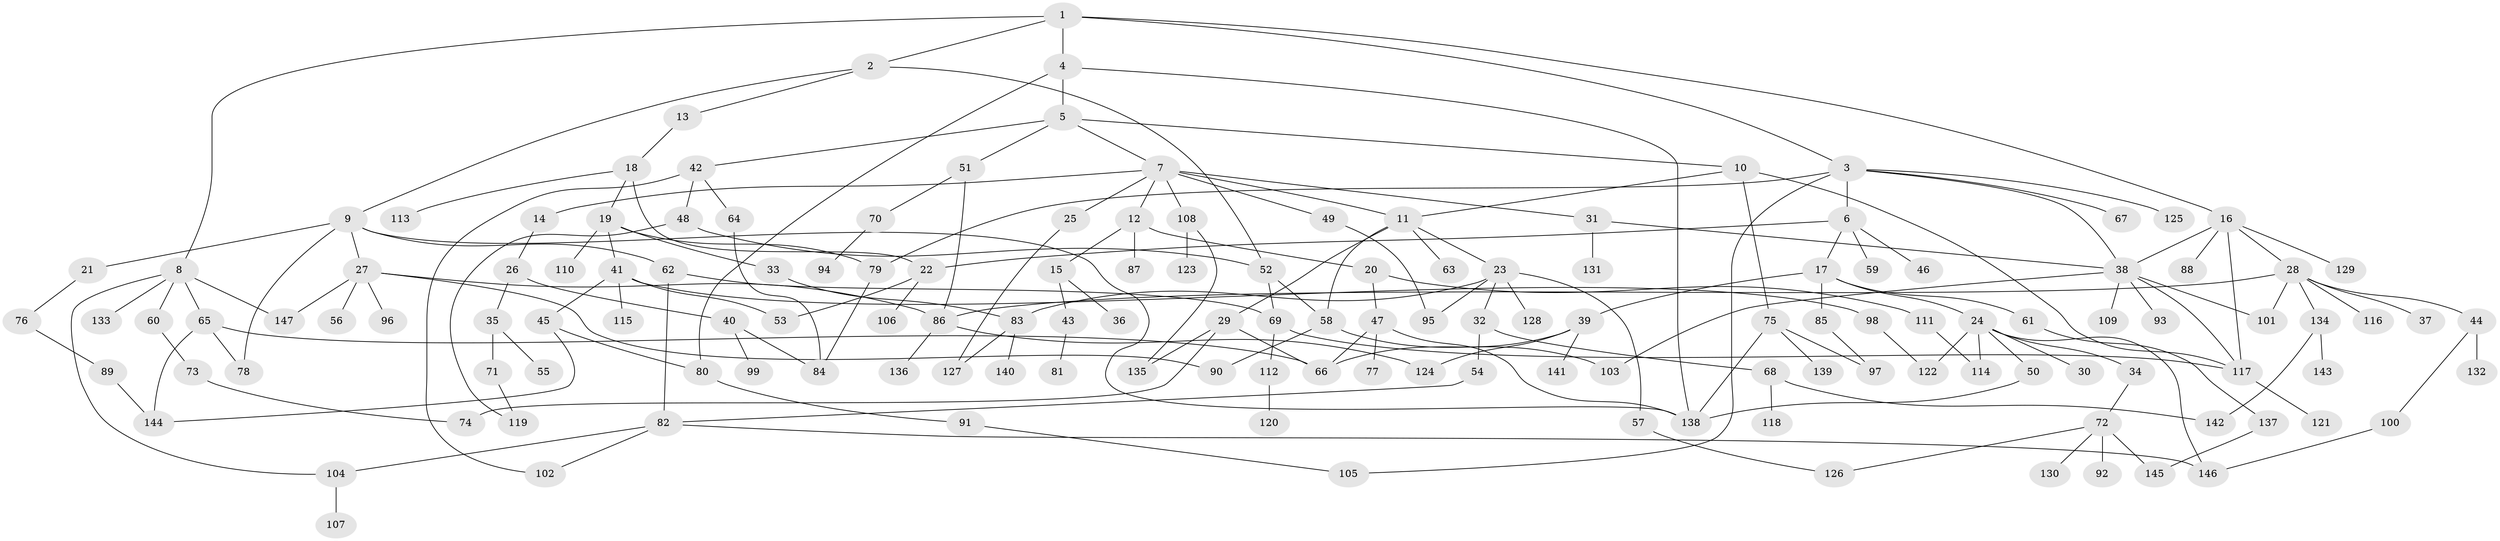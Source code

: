 // coarse degree distribution, {7: 0.06666666666666667, 10: 0.044444444444444446, 9: 0.022222222222222223, 6: 0.1111111111111111, 3: 0.26666666666666666, 5: 0.1111111111111111, 1: 0.06666666666666667, 4: 0.044444444444444446, 2: 0.26666666666666666}
// Generated by graph-tools (version 1.1) at 2025/49/03/04/25 22:49:05]
// undirected, 147 vertices, 196 edges
graph export_dot {
  node [color=gray90,style=filled];
  1;
  2;
  3;
  4;
  5;
  6;
  7;
  8;
  9;
  10;
  11;
  12;
  13;
  14;
  15;
  16;
  17;
  18;
  19;
  20;
  21;
  22;
  23;
  24;
  25;
  26;
  27;
  28;
  29;
  30;
  31;
  32;
  33;
  34;
  35;
  36;
  37;
  38;
  39;
  40;
  41;
  42;
  43;
  44;
  45;
  46;
  47;
  48;
  49;
  50;
  51;
  52;
  53;
  54;
  55;
  56;
  57;
  58;
  59;
  60;
  61;
  62;
  63;
  64;
  65;
  66;
  67;
  68;
  69;
  70;
  71;
  72;
  73;
  74;
  75;
  76;
  77;
  78;
  79;
  80;
  81;
  82;
  83;
  84;
  85;
  86;
  87;
  88;
  89;
  90;
  91;
  92;
  93;
  94;
  95;
  96;
  97;
  98;
  99;
  100;
  101;
  102;
  103;
  104;
  105;
  106;
  107;
  108;
  109;
  110;
  111;
  112;
  113;
  114;
  115;
  116;
  117;
  118;
  119;
  120;
  121;
  122;
  123;
  124;
  125;
  126;
  127;
  128;
  129;
  130;
  131;
  132;
  133;
  134;
  135;
  136;
  137;
  138;
  139;
  140;
  141;
  142;
  143;
  144;
  145;
  146;
  147;
  1 -- 2;
  1 -- 3;
  1 -- 4;
  1 -- 8;
  1 -- 16;
  2 -- 9;
  2 -- 13;
  2 -- 52;
  3 -- 6;
  3 -- 67;
  3 -- 105;
  3 -- 125;
  3 -- 79;
  3 -- 38;
  4 -- 5;
  4 -- 138;
  4 -- 80;
  5 -- 7;
  5 -- 10;
  5 -- 42;
  5 -- 51;
  6 -- 17;
  6 -- 22;
  6 -- 46;
  6 -- 59;
  7 -- 11;
  7 -- 12;
  7 -- 14;
  7 -- 25;
  7 -- 31;
  7 -- 49;
  7 -- 108;
  8 -- 60;
  8 -- 65;
  8 -- 133;
  8 -- 147;
  8 -- 104;
  9 -- 21;
  9 -- 27;
  9 -- 62;
  9 -- 78;
  9 -- 138;
  10 -- 75;
  10 -- 117;
  10 -- 11;
  11 -- 23;
  11 -- 29;
  11 -- 63;
  11 -- 58;
  12 -- 15;
  12 -- 20;
  12 -- 87;
  13 -- 18;
  14 -- 26;
  15 -- 36;
  15 -- 43;
  16 -- 28;
  16 -- 38;
  16 -- 88;
  16 -- 129;
  16 -- 117;
  17 -- 24;
  17 -- 39;
  17 -- 61;
  17 -- 85;
  18 -- 19;
  18 -- 113;
  18 -- 22;
  19 -- 33;
  19 -- 41;
  19 -- 79;
  19 -- 110;
  20 -- 47;
  20 -- 111;
  21 -- 76;
  22 -- 106;
  22 -- 53;
  23 -- 32;
  23 -- 57;
  23 -- 83;
  23 -- 128;
  23 -- 95;
  24 -- 30;
  24 -- 34;
  24 -- 50;
  24 -- 114;
  24 -- 122;
  24 -- 146;
  25 -- 127;
  26 -- 35;
  26 -- 40;
  27 -- 56;
  27 -- 90;
  27 -- 96;
  27 -- 147;
  27 -- 86;
  28 -- 37;
  28 -- 44;
  28 -- 116;
  28 -- 134;
  28 -- 101;
  28 -- 86;
  29 -- 66;
  29 -- 74;
  29 -- 135;
  31 -- 131;
  31 -- 38;
  32 -- 54;
  32 -- 68;
  33 -- 83;
  34 -- 72;
  35 -- 55;
  35 -- 71;
  38 -- 93;
  38 -- 101;
  38 -- 103;
  38 -- 109;
  38 -- 117;
  39 -- 66;
  39 -- 141;
  39 -- 124;
  40 -- 99;
  40 -- 84;
  41 -- 45;
  41 -- 53;
  41 -- 98;
  41 -- 115;
  42 -- 48;
  42 -- 64;
  42 -- 102;
  43 -- 81;
  44 -- 100;
  44 -- 132;
  45 -- 80;
  45 -- 144;
  47 -- 77;
  47 -- 138;
  47 -- 66;
  48 -- 119;
  48 -- 52;
  49 -- 95;
  50 -- 138;
  51 -- 70;
  51 -- 86;
  52 -- 58;
  52 -- 69;
  54 -- 82;
  57 -- 126;
  58 -- 90;
  58 -- 103;
  60 -- 73;
  61 -- 137;
  62 -- 82;
  62 -- 69;
  64 -- 84;
  65 -- 144;
  65 -- 78;
  65 -- 66;
  68 -- 118;
  68 -- 142;
  69 -- 112;
  69 -- 117;
  70 -- 94;
  71 -- 119;
  72 -- 92;
  72 -- 126;
  72 -- 130;
  72 -- 145;
  73 -- 74;
  75 -- 139;
  75 -- 97;
  75 -- 138;
  76 -- 89;
  79 -- 84;
  80 -- 91;
  82 -- 102;
  82 -- 104;
  82 -- 146;
  83 -- 127;
  83 -- 140;
  85 -- 97;
  86 -- 124;
  86 -- 136;
  89 -- 144;
  91 -- 105;
  98 -- 122;
  100 -- 146;
  104 -- 107;
  108 -- 123;
  108 -- 135;
  111 -- 114;
  112 -- 120;
  117 -- 121;
  134 -- 143;
  134 -- 142;
  137 -- 145;
}
